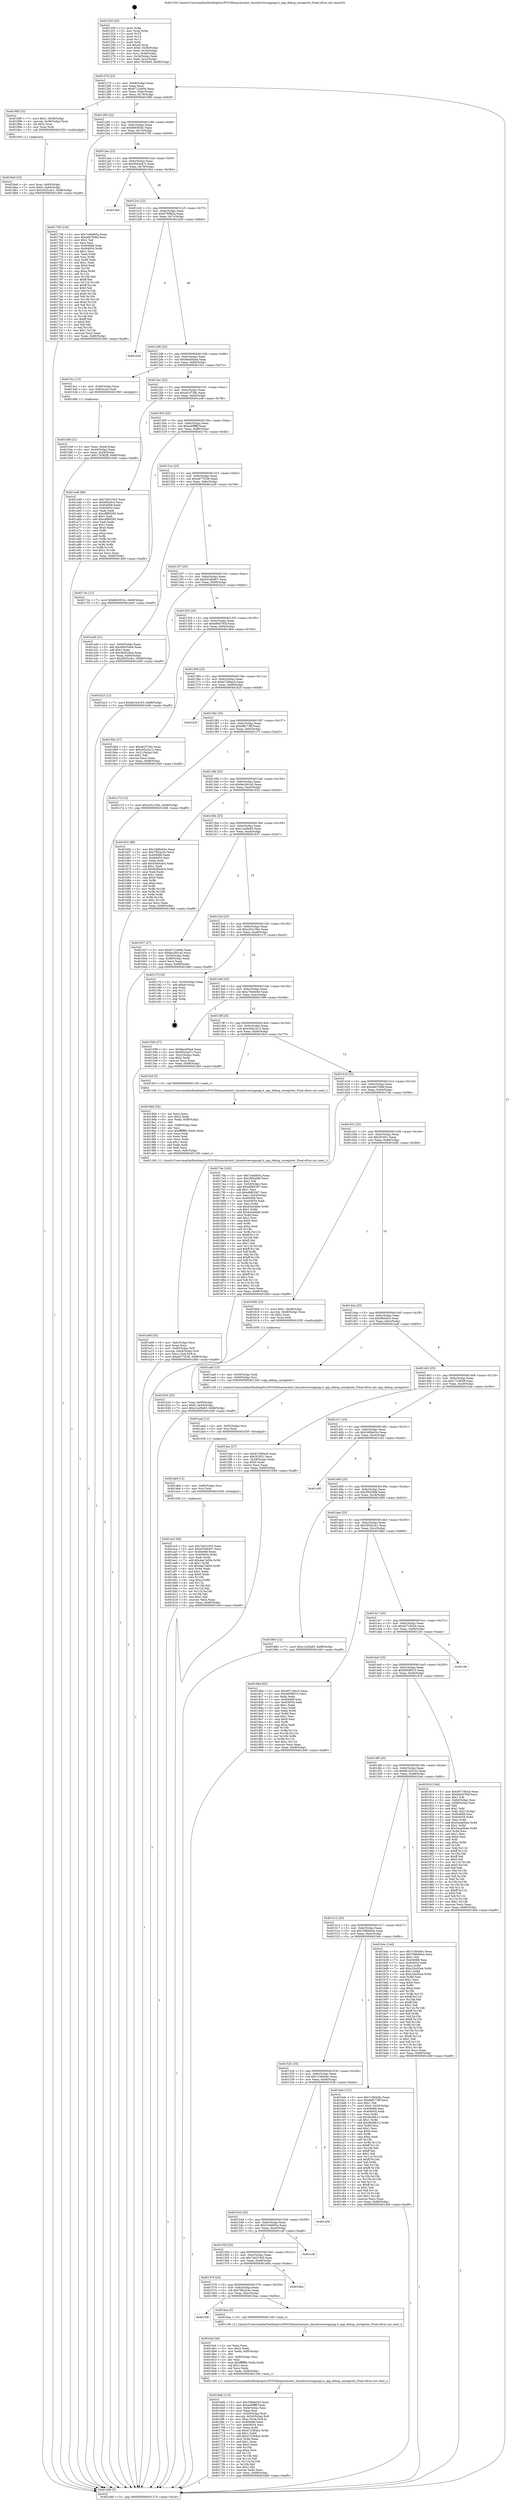 digraph "0x401250" {
  label = "0x401250 (/mnt/c/Users/mathe/Desktop/tcc/POCII/binaries/extr_linuxdriversoppopp.h_opp_debug_unregister_Final-ollvm.out::main(0))"
  labelloc = "t"
  node[shape=record]

  Entry [label="",width=0.3,height=0.3,shape=circle,fillcolor=black,style=filled]
  "0x40127d" [label="{
     0x40127d [23]\l
     | [instrs]\l
     &nbsp;&nbsp;0x40127d \<+3\>: mov -0x68(%rbp),%eax\l
     &nbsp;&nbsp;0x401280 \<+2\>: mov %eax,%ecx\l
     &nbsp;&nbsp;0x401282 \<+6\>: sub $0x8712e90b,%ecx\l
     &nbsp;&nbsp;0x401288 \<+3\>: mov %eax,-0x6c(%rbp)\l
     &nbsp;&nbsp;0x40128b \<+3\>: mov %ecx,-0x70(%rbp)\l
     &nbsp;&nbsp;0x40128e \<+6\>: je 000000000040188f \<main+0x63f\>\l
  }"]
  "0x40188f" [label="{
     0x40188f [23]\l
     | [instrs]\l
     &nbsp;&nbsp;0x40188f \<+7\>: movl $0x1,-0x58(%rbp)\l
     &nbsp;&nbsp;0x401896 \<+4\>: movslq -0x58(%rbp),%rax\l
     &nbsp;&nbsp;0x40189a \<+4\>: shl $0x2,%rax\l
     &nbsp;&nbsp;0x40189e \<+3\>: mov %rax,%rdi\l
     &nbsp;&nbsp;0x4018a1 \<+5\>: call 0000000000401050 \<malloc@plt\>\l
     | [calls]\l
     &nbsp;&nbsp;0x401050 \{1\} (unknown)\l
  }"]
  "0x401294" [label="{
     0x401294 [22]\l
     | [instrs]\l
     &nbsp;&nbsp;0x401294 \<+5\>: jmp 0000000000401299 \<main+0x49\>\l
     &nbsp;&nbsp;0x401299 \<+3\>: mov -0x6c(%rbp),%eax\l
     &nbsp;&nbsp;0x40129c \<+5\>: sub $0x8b93f16c,%eax\l
     &nbsp;&nbsp;0x4012a1 \<+3\>: mov %eax,-0x74(%rbp)\l
     &nbsp;&nbsp;0x4012a4 \<+6\>: je 0000000000401758 \<main+0x508\>\l
  }"]
  Exit [label="",width=0.3,height=0.3,shape=circle,fillcolor=black,style=filled,peripheries=2]
  "0x401758" [label="{
     0x401758 [134]\l
     | [instrs]\l
     &nbsp;&nbsp;0x401758 \<+5\>: mov $0x7e44665a,%eax\l
     &nbsp;&nbsp;0x40175d \<+5\>: mov $0xe8d70dbf,%ecx\l
     &nbsp;&nbsp;0x401762 \<+2\>: mov $0x1,%dl\l
     &nbsp;&nbsp;0x401764 \<+2\>: xor %esi,%esi\l
     &nbsp;&nbsp;0x401766 \<+7\>: mov 0x404068,%edi\l
     &nbsp;&nbsp;0x40176d \<+8\>: mov 0x404054,%r8d\l
     &nbsp;&nbsp;0x401775 \<+3\>: sub $0x1,%esi\l
     &nbsp;&nbsp;0x401778 \<+3\>: mov %edi,%r9d\l
     &nbsp;&nbsp;0x40177b \<+3\>: add %esi,%r9d\l
     &nbsp;&nbsp;0x40177e \<+4\>: imul %r9d,%edi\l
     &nbsp;&nbsp;0x401782 \<+3\>: and $0x1,%edi\l
     &nbsp;&nbsp;0x401785 \<+3\>: cmp $0x0,%edi\l
     &nbsp;&nbsp;0x401788 \<+4\>: sete %r10b\l
     &nbsp;&nbsp;0x40178c \<+4\>: cmp $0xa,%r8d\l
     &nbsp;&nbsp;0x401790 \<+4\>: setl %r11b\l
     &nbsp;&nbsp;0x401794 \<+3\>: mov %r10b,%bl\l
     &nbsp;&nbsp;0x401797 \<+3\>: xor $0xff,%bl\l
     &nbsp;&nbsp;0x40179a \<+3\>: mov %r11b,%r14b\l
     &nbsp;&nbsp;0x40179d \<+4\>: xor $0xff,%r14b\l
     &nbsp;&nbsp;0x4017a1 \<+3\>: xor $0x0,%dl\l
     &nbsp;&nbsp;0x4017a4 \<+3\>: mov %bl,%r15b\l
     &nbsp;&nbsp;0x4017a7 \<+4\>: and $0x0,%r15b\l
     &nbsp;&nbsp;0x4017ab \<+3\>: and %dl,%r10b\l
     &nbsp;&nbsp;0x4017ae \<+3\>: mov %r14b,%r12b\l
     &nbsp;&nbsp;0x4017b1 \<+4\>: and $0x0,%r12b\l
     &nbsp;&nbsp;0x4017b5 \<+3\>: and %dl,%r11b\l
     &nbsp;&nbsp;0x4017b8 \<+3\>: or %r10b,%r15b\l
     &nbsp;&nbsp;0x4017bb \<+3\>: or %r11b,%r12b\l
     &nbsp;&nbsp;0x4017be \<+3\>: xor %r12b,%r15b\l
     &nbsp;&nbsp;0x4017c1 \<+3\>: or %r14b,%bl\l
     &nbsp;&nbsp;0x4017c4 \<+3\>: xor $0xff,%bl\l
     &nbsp;&nbsp;0x4017c7 \<+3\>: or $0x0,%dl\l
     &nbsp;&nbsp;0x4017ca \<+2\>: and %dl,%bl\l
     &nbsp;&nbsp;0x4017cc \<+3\>: or %bl,%r15b\l
     &nbsp;&nbsp;0x4017cf \<+4\>: test $0x1,%r15b\l
     &nbsp;&nbsp;0x4017d3 \<+3\>: cmovne %ecx,%eax\l
     &nbsp;&nbsp;0x4017d6 \<+3\>: mov %eax,-0x68(%rbp)\l
     &nbsp;&nbsp;0x4017d9 \<+5\>: jmp 0000000000401d49 \<main+0xaf9\>\l
  }"]
  "0x4012aa" [label="{
     0x4012aa [22]\l
     | [instrs]\l
     &nbsp;&nbsp;0x4012aa \<+5\>: jmp 00000000004012af \<main+0x5f\>\l
     &nbsp;&nbsp;0x4012af \<+3\>: mov -0x6c(%rbp),%eax\l
     &nbsp;&nbsp;0x4012b2 \<+5\>: sub $0x95a3a47c,%eax\l
     &nbsp;&nbsp;0x4012b7 \<+3\>: mov %eax,-0x78(%rbp)\l
     &nbsp;&nbsp;0x4012ba \<+6\>: je 00000000004015b4 \<main+0x364\>\l
  }"]
  "0x401ac5" [label="{
     0x401ac5 [94]\l
     | [instrs]\l
     &nbsp;&nbsp;0x401ac5 \<+5\>: mov $0x7eb319c5,%eax\l
     &nbsp;&nbsp;0x401aca \<+5\>: mov $0xb534b467,%ecx\l
     &nbsp;&nbsp;0x401acf \<+7\>: mov 0x404068,%edx\l
     &nbsp;&nbsp;0x401ad6 \<+8\>: mov 0x404054,%r8d\l
     &nbsp;&nbsp;0x401ade \<+3\>: mov %edx,%r9d\l
     &nbsp;&nbsp;0x401ae1 \<+7\>: add $0x4ae7a65e,%r9d\l
     &nbsp;&nbsp;0x401ae8 \<+4\>: sub $0x1,%r9d\l
     &nbsp;&nbsp;0x401aec \<+7\>: sub $0x4ae7a65e,%r9d\l
     &nbsp;&nbsp;0x401af3 \<+4\>: imul %r9d,%edx\l
     &nbsp;&nbsp;0x401af7 \<+3\>: and $0x1,%edx\l
     &nbsp;&nbsp;0x401afa \<+3\>: cmp $0x0,%edx\l
     &nbsp;&nbsp;0x401afd \<+4\>: sete %r10b\l
     &nbsp;&nbsp;0x401b01 \<+4\>: cmp $0xa,%r8d\l
     &nbsp;&nbsp;0x401b05 \<+4\>: setl %r11b\l
     &nbsp;&nbsp;0x401b09 \<+3\>: mov %r10b,%bl\l
     &nbsp;&nbsp;0x401b0c \<+3\>: and %r11b,%bl\l
     &nbsp;&nbsp;0x401b0f \<+3\>: xor %r11b,%r10b\l
     &nbsp;&nbsp;0x401b12 \<+3\>: or %r10b,%bl\l
     &nbsp;&nbsp;0x401b15 \<+3\>: test $0x1,%bl\l
     &nbsp;&nbsp;0x401b18 \<+3\>: cmovne %ecx,%eax\l
     &nbsp;&nbsp;0x401b1b \<+3\>: mov %eax,-0x68(%rbp)\l
     &nbsp;&nbsp;0x401b1e \<+5\>: jmp 0000000000401d49 \<main+0xaf9\>\l
  }"]
  "0x4015b4" [label="{
     0x4015b4\l
  }", style=dashed]
  "0x4012c0" [label="{
     0x4012c0 [22]\l
     | [instrs]\l
     &nbsp;&nbsp;0x4012c0 \<+5\>: jmp 00000000004012c5 \<main+0x75\>\l
     &nbsp;&nbsp;0x4012c5 \<+3\>: mov -0x6c(%rbp),%eax\l
     &nbsp;&nbsp;0x4012c8 \<+5\>: sub $0x97f0f82a,%eax\l
     &nbsp;&nbsp;0x4012cd \<+3\>: mov %eax,-0x7c(%rbp)\l
     &nbsp;&nbsp;0x4012d0 \<+6\>: je 0000000000401b3b \<main+0x8eb\>\l
  }"]
  "0x401ab9" [label="{
     0x401ab9 [12]\l
     | [instrs]\l
     &nbsp;&nbsp;0x401ab9 \<+4\>: mov -0x60(%rbp),%rsi\l
     &nbsp;&nbsp;0x401abd \<+3\>: mov %rsi,%rdi\l
     &nbsp;&nbsp;0x401ac0 \<+5\>: call 0000000000401030 \<free@plt\>\l
     | [calls]\l
     &nbsp;&nbsp;0x401030 \{1\} (unknown)\l
  }"]
  "0x401b3b" [label="{
     0x401b3b\l
  }", style=dashed]
  "0x4012d6" [label="{
     0x4012d6 [22]\l
     | [instrs]\l
     &nbsp;&nbsp;0x4012d6 \<+5\>: jmp 00000000004012db \<main+0x8b\>\l
     &nbsp;&nbsp;0x4012db \<+3\>: mov -0x6c(%rbp),%eax\l
     &nbsp;&nbsp;0x4012de \<+5\>: sub $0x9aed5bed,%eax\l
     &nbsp;&nbsp;0x4012e3 \<+3\>: mov %eax,-0x80(%rbp)\l
     &nbsp;&nbsp;0x4012e6 \<+6\>: je 00000000004015cc \<main+0x37c\>\l
  }"]
  "0x401aad" [label="{
     0x401aad [12]\l
     | [instrs]\l
     &nbsp;&nbsp;0x401aad \<+4\>: mov -0x50(%rbp),%rsi\l
     &nbsp;&nbsp;0x401ab1 \<+3\>: mov %rsi,%rdi\l
     &nbsp;&nbsp;0x401ab4 \<+5\>: call 0000000000401030 \<free@plt\>\l
     | [calls]\l
     &nbsp;&nbsp;0x401030 \{1\} (unknown)\l
  }"]
  "0x4015cc" [label="{
     0x4015cc [13]\l
     | [instrs]\l
     &nbsp;&nbsp;0x4015cc \<+4\>: mov -0x40(%rbp),%rax\l
     &nbsp;&nbsp;0x4015d0 \<+4\>: mov 0x8(%rax),%rdi\l
     &nbsp;&nbsp;0x4015d4 \<+5\>: call 0000000000401060 \<atoi@plt\>\l
     | [calls]\l
     &nbsp;&nbsp;0x401060 \{1\} (unknown)\l
  }"]
  "0x4012ec" [label="{
     0x4012ec [25]\l
     | [instrs]\l
     &nbsp;&nbsp;0x4012ec \<+5\>: jmp 00000000004012f1 \<main+0xa1\>\l
     &nbsp;&nbsp;0x4012f1 \<+3\>: mov -0x6c(%rbp),%eax\l
     &nbsp;&nbsp;0x4012f4 \<+5\>: sub $0xa01f728c,%eax\l
     &nbsp;&nbsp;0x4012f9 \<+6\>: mov %eax,-0x84(%rbp)\l
     &nbsp;&nbsp;0x4012ff \<+6\>: je 0000000000401a48 \<main+0x7f8\>\l
  }"]
  "0x401a08" [label="{
     0x401a08 [33]\l
     | [instrs]\l
     &nbsp;&nbsp;0x401a08 \<+6\>: mov -0xfc(%rbp),%ecx\l
     &nbsp;&nbsp;0x401a0e \<+3\>: imul %eax,%ecx\l
     &nbsp;&nbsp;0x401a11 \<+4\>: mov -0x60(%rbp),%r8\l
     &nbsp;&nbsp;0x401a15 \<+4\>: movslq -0x64(%rbp),%r9\l
     &nbsp;&nbsp;0x401a19 \<+4\>: mov %ecx,(%r8,%r9,4)\l
     &nbsp;&nbsp;0x401a1d \<+7\>: movl $0xa677f236,-0x68(%rbp)\l
     &nbsp;&nbsp;0x401a24 \<+5\>: jmp 0000000000401d49 \<main+0xaf9\>\l
  }"]
  "0x401a48" [label="{
     0x401a48 [88]\l
     | [instrs]\l
     &nbsp;&nbsp;0x401a48 \<+5\>: mov $0x7eb319c5,%eax\l
     &nbsp;&nbsp;0x401a4d \<+5\>: mov $0x682efc4,%ecx\l
     &nbsp;&nbsp;0x401a52 \<+7\>: mov 0x404068,%edx\l
     &nbsp;&nbsp;0x401a59 \<+7\>: mov 0x404054,%esi\l
     &nbsp;&nbsp;0x401a60 \<+2\>: mov %edx,%edi\l
     &nbsp;&nbsp;0x401a62 \<+6\>: sub $0xc8f80285,%edi\l
     &nbsp;&nbsp;0x401a68 \<+3\>: sub $0x1,%edi\l
     &nbsp;&nbsp;0x401a6b \<+6\>: add $0xc8f80285,%edi\l
     &nbsp;&nbsp;0x401a71 \<+3\>: imul %edi,%edx\l
     &nbsp;&nbsp;0x401a74 \<+3\>: and $0x1,%edx\l
     &nbsp;&nbsp;0x401a77 \<+3\>: cmp $0x0,%edx\l
     &nbsp;&nbsp;0x401a7a \<+4\>: sete %r8b\l
     &nbsp;&nbsp;0x401a7e \<+3\>: cmp $0xa,%esi\l
     &nbsp;&nbsp;0x401a81 \<+4\>: setl %r9b\l
     &nbsp;&nbsp;0x401a85 \<+3\>: mov %r8b,%r10b\l
     &nbsp;&nbsp;0x401a88 \<+3\>: and %r9b,%r10b\l
     &nbsp;&nbsp;0x401a8b \<+3\>: xor %r9b,%r8b\l
     &nbsp;&nbsp;0x401a8e \<+3\>: or %r8b,%r10b\l
     &nbsp;&nbsp;0x401a91 \<+4\>: test $0x1,%r10b\l
     &nbsp;&nbsp;0x401a95 \<+3\>: cmovne %ecx,%eax\l
     &nbsp;&nbsp;0x401a98 \<+3\>: mov %eax,-0x68(%rbp)\l
     &nbsp;&nbsp;0x401a9b \<+5\>: jmp 0000000000401d49 \<main+0xaf9\>\l
  }"]
  "0x401305" [label="{
     0x401305 [25]\l
     | [instrs]\l
     &nbsp;&nbsp;0x401305 \<+5\>: jmp 000000000040130a \<main+0xba\>\l
     &nbsp;&nbsp;0x40130a \<+3\>: mov -0x6c(%rbp),%eax\l
     &nbsp;&nbsp;0x40130d \<+5\>: sub $0xa40fffff,%eax\l
     &nbsp;&nbsp;0x401312 \<+6\>: mov %eax,-0x88(%rbp)\l
     &nbsp;&nbsp;0x401318 \<+6\>: je 000000000040174c \<main+0x4fc\>\l
  }"]
  "0x4019d4" [label="{
     0x4019d4 [52]\l
     | [instrs]\l
     &nbsp;&nbsp;0x4019d4 \<+2\>: xor %ecx,%ecx\l
     &nbsp;&nbsp;0x4019d6 \<+5\>: mov $0x2,%edx\l
     &nbsp;&nbsp;0x4019db \<+6\>: mov %edx,-0xf8(%rbp)\l
     &nbsp;&nbsp;0x4019e1 \<+1\>: cltd\l
     &nbsp;&nbsp;0x4019e2 \<+6\>: mov -0xf8(%rbp),%esi\l
     &nbsp;&nbsp;0x4019e8 \<+2\>: idiv %esi\l
     &nbsp;&nbsp;0x4019ea \<+6\>: imul $0xfffffffe,%edx,%edx\l
     &nbsp;&nbsp;0x4019f0 \<+2\>: mov %ecx,%edi\l
     &nbsp;&nbsp;0x4019f2 \<+2\>: sub %edx,%edi\l
     &nbsp;&nbsp;0x4019f4 \<+2\>: mov %ecx,%edx\l
     &nbsp;&nbsp;0x4019f6 \<+3\>: sub $0x1,%edx\l
     &nbsp;&nbsp;0x4019f9 \<+2\>: add %edx,%edi\l
     &nbsp;&nbsp;0x4019fb \<+2\>: sub %edi,%ecx\l
     &nbsp;&nbsp;0x4019fd \<+6\>: mov %ecx,-0xfc(%rbp)\l
     &nbsp;&nbsp;0x401a03 \<+5\>: call 0000000000401160 \<next_i\>\l
     | [calls]\l
     &nbsp;&nbsp;0x401160 \{1\} (/mnt/c/Users/mathe/Desktop/tcc/POCII/binaries/extr_linuxdriversoppopp.h_opp_debug_unregister_Final-ollvm.out::next_i)\l
  }"]
  "0x40174c" [label="{
     0x40174c [12]\l
     | [instrs]\l
     &nbsp;&nbsp;0x40174c \<+7\>: movl $0x8b93f16c,-0x68(%rbp)\l
     &nbsp;&nbsp;0x401753 \<+5\>: jmp 0000000000401d49 \<main+0xaf9\>\l
  }"]
  "0x40131e" [label="{
     0x40131e [25]\l
     | [instrs]\l
     &nbsp;&nbsp;0x40131e \<+5\>: jmp 0000000000401323 \<main+0xd3\>\l
     &nbsp;&nbsp;0x401323 \<+3\>: mov -0x6c(%rbp),%eax\l
     &nbsp;&nbsp;0x401326 \<+5\>: sub $0xa677f236,%eax\l
     &nbsp;&nbsp;0x40132b \<+6\>: mov %eax,-0x8c(%rbp)\l
     &nbsp;&nbsp;0x401331 \<+6\>: je 0000000000401a29 \<main+0x7d9\>\l
  }"]
  "0x4018a6" [label="{
     0x4018a6 [23]\l
     | [instrs]\l
     &nbsp;&nbsp;0x4018a6 \<+4\>: mov %rax,-0x60(%rbp)\l
     &nbsp;&nbsp;0x4018aa \<+7\>: movl $0x0,-0x64(%rbp)\l
     &nbsp;&nbsp;0x4018b1 \<+7\>: movl $0x3925ccb1,-0x68(%rbp)\l
     &nbsp;&nbsp;0x4018b8 \<+5\>: jmp 0000000000401d49 \<main+0xaf9\>\l
  }"]
  "0x401a29" [label="{
     0x401a29 [31]\l
     | [instrs]\l
     &nbsp;&nbsp;0x401a29 \<+3\>: mov -0x64(%rbp),%eax\l
     &nbsp;&nbsp;0x401a2c \<+5\>: add $0x48452da4,%eax\l
     &nbsp;&nbsp;0x401a31 \<+3\>: add $0x1,%eax\l
     &nbsp;&nbsp;0x401a34 \<+5\>: sub $0x48452da4,%eax\l
     &nbsp;&nbsp;0x401a39 \<+3\>: mov %eax,-0x64(%rbp)\l
     &nbsp;&nbsp;0x401a3c \<+7\>: movl $0x3925ccb1,-0x68(%rbp)\l
     &nbsp;&nbsp;0x401a43 \<+5\>: jmp 0000000000401d49 \<main+0xaf9\>\l
  }"]
  "0x401337" [label="{
     0x401337 [25]\l
     | [instrs]\l
     &nbsp;&nbsp;0x401337 \<+5\>: jmp 000000000040133c \<main+0xec\>\l
     &nbsp;&nbsp;0x40133c \<+3\>: mov -0x6c(%rbp),%eax\l
     &nbsp;&nbsp;0x40133f \<+5\>: sub $0xb534b467,%eax\l
     &nbsp;&nbsp;0x401344 \<+6\>: mov %eax,-0x90(%rbp)\l
     &nbsp;&nbsp;0x40134a \<+6\>: je 0000000000401b23 \<main+0x8d3\>\l
  }"]
  "0x4016db" [label="{
     0x4016db [113]\l
     | [instrs]\l
     &nbsp;&nbsp;0x4016db \<+5\>: mov $0x2496e02e,%ecx\l
     &nbsp;&nbsp;0x4016e0 \<+5\>: mov $0xa40fffff,%edx\l
     &nbsp;&nbsp;0x4016e5 \<+6\>: mov -0xf4(%rbp),%esi\l
     &nbsp;&nbsp;0x4016eb \<+3\>: imul %eax,%esi\l
     &nbsp;&nbsp;0x4016ee \<+4\>: mov -0x50(%rbp),%rdi\l
     &nbsp;&nbsp;0x4016f2 \<+4\>: movslq -0x54(%rbp),%r8\l
     &nbsp;&nbsp;0x4016f6 \<+4\>: mov %esi,(%rdi,%r8,4)\l
     &nbsp;&nbsp;0x4016fa \<+7\>: mov 0x404068,%eax\l
     &nbsp;&nbsp;0x401701 \<+7\>: mov 0x404054,%esi\l
     &nbsp;&nbsp;0x401708 \<+3\>: mov %eax,%r9d\l
     &nbsp;&nbsp;0x40170b \<+7\>: sub $0x472384e2,%r9d\l
     &nbsp;&nbsp;0x401712 \<+4\>: sub $0x1,%r9d\l
     &nbsp;&nbsp;0x401716 \<+7\>: add $0x472384e2,%r9d\l
     &nbsp;&nbsp;0x40171d \<+4\>: imul %r9d,%eax\l
     &nbsp;&nbsp;0x401721 \<+3\>: and $0x1,%eax\l
     &nbsp;&nbsp;0x401724 \<+3\>: cmp $0x0,%eax\l
     &nbsp;&nbsp;0x401727 \<+4\>: sete %r10b\l
     &nbsp;&nbsp;0x40172b \<+3\>: cmp $0xa,%esi\l
     &nbsp;&nbsp;0x40172e \<+4\>: setl %r11b\l
     &nbsp;&nbsp;0x401732 \<+3\>: mov %r10b,%bl\l
     &nbsp;&nbsp;0x401735 \<+3\>: and %r11b,%bl\l
     &nbsp;&nbsp;0x401738 \<+3\>: xor %r11b,%r10b\l
     &nbsp;&nbsp;0x40173b \<+3\>: or %r10b,%bl\l
     &nbsp;&nbsp;0x40173e \<+3\>: test $0x1,%bl\l
     &nbsp;&nbsp;0x401741 \<+3\>: cmovne %edx,%ecx\l
     &nbsp;&nbsp;0x401744 \<+3\>: mov %ecx,-0x68(%rbp)\l
     &nbsp;&nbsp;0x401747 \<+5\>: jmp 0000000000401d49 \<main+0xaf9\>\l
  }"]
  "0x401b23" [label="{
     0x401b23 [12]\l
     | [instrs]\l
     &nbsp;&nbsp;0x401b23 \<+7\>: movl $0x6b1b4103,-0x68(%rbp)\l
     &nbsp;&nbsp;0x401b2a \<+5\>: jmp 0000000000401d49 \<main+0xaf9\>\l
  }"]
  "0x401350" [label="{
     0x401350 [25]\l
     | [instrs]\l
     &nbsp;&nbsp;0x401350 \<+5\>: jmp 0000000000401355 \<main+0x105\>\l
     &nbsp;&nbsp;0x401355 \<+3\>: mov -0x6c(%rbp),%eax\l
     &nbsp;&nbsp;0x401358 \<+5\>: sub $0xb66d793f,%eax\l
     &nbsp;&nbsp;0x40135d \<+6\>: mov %eax,-0x94(%rbp)\l
     &nbsp;&nbsp;0x401363 \<+6\>: je 00000000004019b4 \<main+0x764\>\l
  }"]
  "0x4016af" [label="{
     0x4016af [44]\l
     | [instrs]\l
     &nbsp;&nbsp;0x4016af \<+2\>: xor %ecx,%ecx\l
     &nbsp;&nbsp;0x4016b1 \<+5\>: mov $0x2,%edx\l
     &nbsp;&nbsp;0x4016b6 \<+6\>: mov %edx,-0xf0(%rbp)\l
     &nbsp;&nbsp;0x4016bc \<+1\>: cltd\l
     &nbsp;&nbsp;0x4016bd \<+6\>: mov -0xf0(%rbp),%esi\l
     &nbsp;&nbsp;0x4016c3 \<+2\>: idiv %esi\l
     &nbsp;&nbsp;0x4016c5 \<+6\>: imul $0xfffffffe,%edx,%edx\l
     &nbsp;&nbsp;0x4016cb \<+3\>: sub $0x1,%ecx\l
     &nbsp;&nbsp;0x4016ce \<+2\>: sub %ecx,%edx\l
     &nbsp;&nbsp;0x4016d0 \<+6\>: mov %edx,-0xf4(%rbp)\l
     &nbsp;&nbsp;0x4016d6 \<+5\>: call 0000000000401160 \<next_i\>\l
     | [calls]\l
     &nbsp;&nbsp;0x401160 \{1\} (/mnt/c/Users/mathe/Desktop/tcc/POCII/binaries/extr_linuxdriversoppopp.h_opp_debug_unregister_Final-ollvm.out::next_i)\l
  }"]
  "0x4019b4" [label="{
     0x4019b4 [27]\l
     | [instrs]\l
     &nbsp;&nbsp;0x4019b4 \<+5\>: mov $0xa01f728c,%eax\l
     &nbsp;&nbsp;0x4019b9 \<+5\>: mov $0xc95a1b12,%ecx\l
     &nbsp;&nbsp;0x4019be \<+3\>: mov -0x21(%rbp),%dl\l
     &nbsp;&nbsp;0x4019c1 \<+3\>: test $0x1,%dl\l
     &nbsp;&nbsp;0x4019c4 \<+3\>: cmovne %ecx,%eax\l
     &nbsp;&nbsp;0x4019c7 \<+3\>: mov %eax,-0x68(%rbp)\l
     &nbsp;&nbsp;0x4019ca \<+5\>: jmp 0000000000401d49 \<main+0xaf9\>\l
  }"]
  "0x401369" [label="{
     0x401369 [25]\l
     | [instrs]\l
     &nbsp;&nbsp;0x401369 \<+5\>: jmp 000000000040136e \<main+0x11e\>\l
     &nbsp;&nbsp;0x40136e \<+3\>: mov -0x6c(%rbp),%eax\l
     &nbsp;&nbsp;0x401371 \<+5\>: sub $0xb7289ac6,%eax\l
     &nbsp;&nbsp;0x401376 \<+6\>: mov %eax,-0x98(%rbp)\l
     &nbsp;&nbsp;0x40137c \<+6\>: je 0000000000401b2f \<main+0x8df\>\l
  }"]
  "0x40158f" [label="{
     0x40158f\l
  }", style=dashed]
  "0x401b2f" [label="{
     0x401b2f\l
  }", style=dashed]
  "0x401382" [label="{
     0x401382 [25]\l
     | [instrs]\l
     &nbsp;&nbsp;0x401382 \<+5\>: jmp 0000000000401387 \<main+0x137\>\l
     &nbsp;&nbsp;0x401387 \<+3\>: mov -0x6c(%rbp),%eax\l
     &nbsp;&nbsp;0x40138a \<+5\>: sub $0xb8f173ff,%eax\l
     &nbsp;&nbsp;0x40138f \<+6\>: mov %eax,-0x9c(%rbp)\l
     &nbsp;&nbsp;0x401395 \<+6\>: je 0000000000401c73 \<main+0xa23\>\l
  }"]
  "0x4016aa" [label="{
     0x4016aa [5]\l
     | [instrs]\l
     &nbsp;&nbsp;0x4016aa \<+5\>: call 0000000000401160 \<next_i\>\l
     | [calls]\l
     &nbsp;&nbsp;0x401160 \{1\} (/mnt/c/Users/mathe/Desktop/tcc/POCII/binaries/extr_linuxdriversoppopp.h_opp_debug_unregister_Final-ollvm.out::next_i)\l
  }"]
  "0x401c73" [label="{
     0x401c73 [12]\l
     | [instrs]\l
     &nbsp;&nbsp;0x401c73 \<+7\>: movl $0xc45c156e,-0x68(%rbp)\l
     &nbsp;&nbsp;0x401c7a \<+5\>: jmp 0000000000401d49 \<main+0xaf9\>\l
  }"]
  "0x40139b" [label="{
     0x40139b [25]\l
     | [instrs]\l
     &nbsp;&nbsp;0x40139b \<+5\>: jmp 00000000004013a0 \<main+0x150\>\l
     &nbsp;&nbsp;0x4013a0 \<+3\>: mov -0x6c(%rbp),%eax\l
     &nbsp;&nbsp;0x4013a3 \<+5\>: sub $0xbe2d41a5,%eax\l
     &nbsp;&nbsp;0x4013a8 \<+6\>: mov %eax,-0xa0(%rbp)\l
     &nbsp;&nbsp;0x4013ae \<+6\>: je 0000000000401652 \<main+0x402\>\l
  }"]
  "0x401576" [label="{
     0x401576 [25]\l
     | [instrs]\l
     &nbsp;&nbsp;0x401576 \<+5\>: jmp 000000000040157b \<main+0x32b\>\l
     &nbsp;&nbsp;0x40157b \<+3\>: mov -0x6c(%rbp),%eax\l
     &nbsp;&nbsp;0x40157e \<+5\>: sub $0x7f62a24c,%eax\l
     &nbsp;&nbsp;0x401583 \<+6\>: mov %eax,-0xec(%rbp)\l
     &nbsp;&nbsp;0x401589 \<+6\>: je 00000000004016aa \<main+0x45a\>\l
  }"]
  "0x401652" [label="{
     0x401652 [88]\l
     | [instrs]\l
     &nbsp;&nbsp;0x401652 \<+5\>: mov $0x2496e02e,%eax\l
     &nbsp;&nbsp;0x401657 \<+5\>: mov $0x7f62a24c,%ecx\l
     &nbsp;&nbsp;0x40165c \<+7\>: mov 0x404068,%edx\l
     &nbsp;&nbsp;0x401663 \<+7\>: mov 0x404054,%esi\l
     &nbsp;&nbsp;0x40166a \<+2\>: mov %edx,%edi\l
     &nbsp;&nbsp;0x40166c \<+6\>: add $0x93d0cdc4,%edi\l
     &nbsp;&nbsp;0x401672 \<+3\>: sub $0x1,%edi\l
     &nbsp;&nbsp;0x401675 \<+6\>: sub $0x93d0cdc4,%edi\l
     &nbsp;&nbsp;0x40167b \<+3\>: imul %edi,%edx\l
     &nbsp;&nbsp;0x40167e \<+3\>: and $0x1,%edx\l
     &nbsp;&nbsp;0x401681 \<+3\>: cmp $0x0,%edx\l
     &nbsp;&nbsp;0x401684 \<+4\>: sete %r8b\l
     &nbsp;&nbsp;0x401688 \<+3\>: cmp $0xa,%esi\l
     &nbsp;&nbsp;0x40168b \<+4\>: setl %r9b\l
     &nbsp;&nbsp;0x40168f \<+3\>: mov %r8b,%r10b\l
     &nbsp;&nbsp;0x401692 \<+3\>: and %r9b,%r10b\l
     &nbsp;&nbsp;0x401695 \<+3\>: xor %r9b,%r8b\l
     &nbsp;&nbsp;0x401698 \<+3\>: or %r8b,%r10b\l
     &nbsp;&nbsp;0x40169b \<+4\>: test $0x1,%r10b\l
     &nbsp;&nbsp;0x40169f \<+3\>: cmovne %ecx,%eax\l
     &nbsp;&nbsp;0x4016a2 \<+3\>: mov %eax,-0x68(%rbp)\l
     &nbsp;&nbsp;0x4016a5 \<+5\>: jmp 0000000000401d49 \<main+0xaf9\>\l
  }"]
  "0x4013b4" [label="{
     0x4013b4 [25]\l
     | [instrs]\l
     &nbsp;&nbsp;0x4013b4 \<+5\>: jmp 00000000004013b9 \<main+0x169\>\l
     &nbsp;&nbsp;0x4013b9 \<+3\>: mov -0x6c(%rbp),%eax\l
     &nbsp;&nbsp;0x4013bc \<+5\>: sub $0xc1a29a83,%eax\l
     &nbsp;&nbsp;0x4013c1 \<+6\>: mov %eax,-0xa4(%rbp)\l
     &nbsp;&nbsp;0x4013c7 \<+6\>: je 0000000000401637 \<main+0x3e7\>\l
  }"]
  "0x401d0a" [label="{
     0x401d0a\l
  }", style=dashed]
  "0x401637" [label="{
     0x401637 [27]\l
     | [instrs]\l
     &nbsp;&nbsp;0x401637 \<+5\>: mov $0x8712e90b,%eax\l
     &nbsp;&nbsp;0x40163c \<+5\>: mov $0xbe2d41a5,%ecx\l
     &nbsp;&nbsp;0x401641 \<+3\>: mov -0x54(%rbp),%edx\l
     &nbsp;&nbsp;0x401644 \<+3\>: cmp -0x48(%rbp),%edx\l
     &nbsp;&nbsp;0x401647 \<+3\>: cmovl %ecx,%eax\l
     &nbsp;&nbsp;0x40164a \<+3\>: mov %eax,-0x68(%rbp)\l
     &nbsp;&nbsp;0x40164d \<+5\>: jmp 0000000000401d49 \<main+0xaf9\>\l
  }"]
  "0x4013cd" [label="{
     0x4013cd [25]\l
     | [instrs]\l
     &nbsp;&nbsp;0x4013cd \<+5\>: jmp 00000000004013d2 \<main+0x182\>\l
     &nbsp;&nbsp;0x4013d2 \<+3\>: mov -0x6c(%rbp),%eax\l
     &nbsp;&nbsp;0x4013d5 \<+5\>: sub $0xc45c156e,%eax\l
     &nbsp;&nbsp;0x4013da \<+6\>: mov %eax,-0xa8(%rbp)\l
     &nbsp;&nbsp;0x4013e0 \<+6\>: je 0000000000401c7f \<main+0xa2f\>\l
  }"]
  "0x40155d" [label="{
     0x40155d [25]\l
     | [instrs]\l
     &nbsp;&nbsp;0x40155d \<+5\>: jmp 0000000000401562 \<main+0x312\>\l
     &nbsp;&nbsp;0x401562 \<+3\>: mov -0x6c(%rbp),%eax\l
     &nbsp;&nbsp;0x401565 \<+5\>: sub $0x7eb319c5,%eax\l
     &nbsp;&nbsp;0x40156a \<+6\>: mov %eax,-0xe8(%rbp)\l
     &nbsp;&nbsp;0x401570 \<+6\>: je 0000000000401d0a \<main+0xaba\>\l
  }"]
  "0x401c7f" [label="{
     0x401c7f [19]\l
     | [instrs]\l
     &nbsp;&nbsp;0x401c7f \<+3\>: mov -0x30(%rbp),%eax\l
     &nbsp;&nbsp;0x401c82 \<+7\>: add $0xe0,%rsp\l
     &nbsp;&nbsp;0x401c89 \<+1\>: pop %rbx\l
     &nbsp;&nbsp;0x401c8a \<+2\>: pop %r12\l
     &nbsp;&nbsp;0x401c8c \<+2\>: pop %r14\l
     &nbsp;&nbsp;0x401c8e \<+2\>: pop %r15\l
     &nbsp;&nbsp;0x401c90 \<+1\>: pop %rbp\l
     &nbsp;&nbsp;0x401c91 \<+1\>: ret\l
  }"]
  "0x4013e6" [label="{
     0x4013e6 [25]\l
     | [instrs]\l
     &nbsp;&nbsp;0x4013e6 \<+5\>: jmp 00000000004013eb \<main+0x19b\>\l
     &nbsp;&nbsp;0x4013eb \<+3\>: mov -0x6c(%rbp),%eax\l
     &nbsp;&nbsp;0x4013ee \<+5\>: sub $0xc79c0d40,%eax\l
     &nbsp;&nbsp;0x4013f3 \<+6\>: mov %eax,-0xac(%rbp)\l
     &nbsp;&nbsp;0x4013f9 \<+6\>: je 0000000000401599 \<main+0x349\>\l
  }"]
  "0x401cdf" [label="{
     0x401cdf\l
  }", style=dashed]
  "0x401599" [label="{
     0x401599 [27]\l
     | [instrs]\l
     &nbsp;&nbsp;0x401599 \<+5\>: mov $0x9aed5bed,%eax\l
     &nbsp;&nbsp;0x40159e \<+5\>: mov $0x95a3a47c,%ecx\l
     &nbsp;&nbsp;0x4015a3 \<+3\>: mov -0x2c(%rbp),%edx\l
     &nbsp;&nbsp;0x4015a6 \<+3\>: cmp $0x2,%edx\l
     &nbsp;&nbsp;0x4015a9 \<+3\>: cmovne %ecx,%eax\l
     &nbsp;&nbsp;0x4015ac \<+3\>: mov %eax,-0x68(%rbp)\l
     &nbsp;&nbsp;0x4015af \<+5\>: jmp 0000000000401d49 \<main+0xaf9\>\l
  }"]
  "0x4013ff" [label="{
     0x4013ff [25]\l
     | [instrs]\l
     &nbsp;&nbsp;0x4013ff \<+5\>: jmp 0000000000401404 \<main+0x1b4\>\l
     &nbsp;&nbsp;0x401404 \<+3\>: mov -0x6c(%rbp),%eax\l
     &nbsp;&nbsp;0x401407 \<+5\>: sub $0xc95a1b12,%eax\l
     &nbsp;&nbsp;0x40140c \<+6\>: mov %eax,-0xb0(%rbp)\l
     &nbsp;&nbsp;0x401412 \<+6\>: je 00000000004019cf \<main+0x77f\>\l
  }"]
  "0x401d49" [label="{
     0x401d49 [5]\l
     | [instrs]\l
     &nbsp;&nbsp;0x401d49 \<+5\>: jmp 000000000040127d \<main+0x2d\>\l
  }"]
  "0x401250" [label="{
     0x401250 [45]\l
     | [instrs]\l
     &nbsp;&nbsp;0x401250 \<+1\>: push %rbp\l
     &nbsp;&nbsp;0x401251 \<+3\>: mov %rsp,%rbp\l
     &nbsp;&nbsp;0x401254 \<+2\>: push %r15\l
     &nbsp;&nbsp;0x401256 \<+2\>: push %r14\l
     &nbsp;&nbsp;0x401258 \<+2\>: push %r12\l
     &nbsp;&nbsp;0x40125a \<+1\>: push %rbx\l
     &nbsp;&nbsp;0x40125b \<+7\>: sub $0xe0,%rsp\l
     &nbsp;&nbsp;0x401262 \<+7\>: movl $0x0,-0x30(%rbp)\l
     &nbsp;&nbsp;0x401269 \<+3\>: mov %edi,-0x34(%rbp)\l
     &nbsp;&nbsp;0x40126c \<+4\>: mov %rsi,-0x40(%rbp)\l
     &nbsp;&nbsp;0x401270 \<+3\>: mov -0x34(%rbp),%edi\l
     &nbsp;&nbsp;0x401273 \<+3\>: mov %edi,-0x2c(%rbp)\l
     &nbsp;&nbsp;0x401276 \<+7\>: movl $0xc79c0d40,-0x68(%rbp)\l
  }"]
  "0x4015d9" [label="{
     0x4015d9 [21]\l
     | [instrs]\l
     &nbsp;&nbsp;0x4015d9 \<+3\>: mov %eax,-0x44(%rbp)\l
     &nbsp;&nbsp;0x4015dc \<+3\>: mov -0x44(%rbp),%eax\l
     &nbsp;&nbsp;0x4015df \<+3\>: mov %eax,-0x28(%rbp)\l
     &nbsp;&nbsp;0x4015e2 \<+7\>: movl $0x174382ff,-0x68(%rbp)\l
     &nbsp;&nbsp;0x4015e9 \<+5\>: jmp 0000000000401d49 \<main+0xaf9\>\l
  }"]
  "0x401544" [label="{
     0x401544 [25]\l
     | [instrs]\l
     &nbsp;&nbsp;0x401544 \<+5\>: jmp 0000000000401549 \<main+0x2f9\>\l
     &nbsp;&nbsp;0x401549 \<+3\>: mov -0x6c(%rbp),%eax\l
     &nbsp;&nbsp;0x40154c \<+5\>: sub $0x7e44665a,%eax\l
     &nbsp;&nbsp;0x401551 \<+6\>: mov %eax,-0xe4(%rbp)\l
     &nbsp;&nbsp;0x401557 \<+6\>: je 0000000000401cdf \<main+0xa8f\>\l
  }"]
  "0x4019cf" [label="{
     0x4019cf [5]\l
     | [instrs]\l
     &nbsp;&nbsp;0x4019cf \<+5\>: call 0000000000401160 \<next_i\>\l
     | [calls]\l
     &nbsp;&nbsp;0x401160 \{1\} (/mnt/c/Users/mathe/Desktop/tcc/POCII/binaries/extr_linuxdriversoppopp.h_opp_debug_unregister_Final-ollvm.out::next_i)\l
  }"]
  "0x401418" [label="{
     0x401418 [25]\l
     | [instrs]\l
     &nbsp;&nbsp;0x401418 \<+5\>: jmp 000000000040141d \<main+0x1cd\>\l
     &nbsp;&nbsp;0x40141d \<+3\>: mov -0x6c(%rbp),%eax\l
     &nbsp;&nbsp;0x401420 \<+5\>: sub $0xe8d70dbf,%eax\l
     &nbsp;&nbsp;0x401425 \<+6\>: mov %eax,-0xb4(%rbp)\l
     &nbsp;&nbsp;0x40142b \<+6\>: je 00000000004017de \<main+0x58e\>\l
  }"]
  "0x401d3b" [label="{
     0x401d3b\l
  }", style=dashed]
  "0x4017de" [label="{
     0x4017de [165]\l
     | [instrs]\l
     &nbsp;&nbsp;0x4017de \<+5\>: mov $0x7e44665a,%eax\l
     &nbsp;&nbsp;0x4017e3 \<+5\>: mov $0x2f0b2fd6,%ecx\l
     &nbsp;&nbsp;0x4017e8 \<+2\>: mov $0x1,%dl\l
     &nbsp;&nbsp;0x4017ea \<+3\>: mov -0x54(%rbp),%esi\l
     &nbsp;&nbsp;0x4017ed \<+6\>: add $0xe6f85367,%esi\l
     &nbsp;&nbsp;0x4017f3 \<+3\>: add $0x1,%esi\l
     &nbsp;&nbsp;0x4017f6 \<+6\>: sub $0xe6f85367,%esi\l
     &nbsp;&nbsp;0x4017fc \<+3\>: mov %esi,-0x54(%rbp)\l
     &nbsp;&nbsp;0x4017ff \<+7\>: mov 0x404068,%esi\l
     &nbsp;&nbsp;0x401806 \<+7\>: mov 0x404054,%edi\l
     &nbsp;&nbsp;0x40180d \<+3\>: mov %esi,%r8d\l
     &nbsp;&nbsp;0x401810 \<+7\>: sub $0x43a44bfe,%r8d\l
     &nbsp;&nbsp;0x401817 \<+4\>: sub $0x1,%r8d\l
     &nbsp;&nbsp;0x40181b \<+7\>: add $0x43a44bfe,%r8d\l
     &nbsp;&nbsp;0x401822 \<+4\>: imul %r8d,%esi\l
     &nbsp;&nbsp;0x401826 \<+3\>: and $0x1,%esi\l
     &nbsp;&nbsp;0x401829 \<+3\>: cmp $0x0,%esi\l
     &nbsp;&nbsp;0x40182c \<+4\>: sete %r9b\l
     &nbsp;&nbsp;0x401830 \<+3\>: cmp $0xa,%edi\l
     &nbsp;&nbsp;0x401833 \<+4\>: setl %r10b\l
     &nbsp;&nbsp;0x401837 \<+3\>: mov %r9b,%r11b\l
     &nbsp;&nbsp;0x40183a \<+4\>: xor $0xff,%r11b\l
     &nbsp;&nbsp;0x40183e \<+3\>: mov %r10b,%bl\l
     &nbsp;&nbsp;0x401841 \<+3\>: xor $0xff,%bl\l
     &nbsp;&nbsp;0x401844 \<+3\>: xor $0x1,%dl\l
     &nbsp;&nbsp;0x401847 \<+3\>: mov %r11b,%r14b\l
     &nbsp;&nbsp;0x40184a \<+4\>: and $0xff,%r14b\l
     &nbsp;&nbsp;0x40184e \<+3\>: and %dl,%r9b\l
     &nbsp;&nbsp;0x401851 \<+3\>: mov %bl,%r15b\l
     &nbsp;&nbsp;0x401854 \<+4\>: and $0xff,%r15b\l
     &nbsp;&nbsp;0x401858 \<+3\>: and %dl,%r10b\l
     &nbsp;&nbsp;0x40185b \<+3\>: or %r9b,%r14b\l
     &nbsp;&nbsp;0x40185e \<+3\>: or %r10b,%r15b\l
     &nbsp;&nbsp;0x401861 \<+3\>: xor %r15b,%r14b\l
     &nbsp;&nbsp;0x401864 \<+3\>: or %bl,%r11b\l
     &nbsp;&nbsp;0x401867 \<+4\>: xor $0xff,%r11b\l
     &nbsp;&nbsp;0x40186b \<+3\>: or $0x1,%dl\l
     &nbsp;&nbsp;0x40186e \<+3\>: and %dl,%r11b\l
     &nbsp;&nbsp;0x401871 \<+3\>: or %r11b,%r14b\l
     &nbsp;&nbsp;0x401874 \<+4\>: test $0x1,%r14b\l
     &nbsp;&nbsp;0x401878 \<+3\>: cmovne %ecx,%eax\l
     &nbsp;&nbsp;0x40187b \<+3\>: mov %eax,-0x68(%rbp)\l
     &nbsp;&nbsp;0x40187e \<+5\>: jmp 0000000000401d49 \<main+0xaf9\>\l
  }"]
  "0x401431" [label="{
     0x401431 [25]\l
     | [instrs]\l
     &nbsp;&nbsp;0x401431 \<+5\>: jmp 0000000000401436 \<main+0x1e6\>\l
     &nbsp;&nbsp;0x401436 \<+3\>: mov -0x6c(%rbp),%eax\l
     &nbsp;&nbsp;0x401439 \<+5\>: sub $0x3f1851,%eax\l
     &nbsp;&nbsp;0x40143e \<+6\>: mov %eax,-0xb8(%rbp)\l
     &nbsp;&nbsp;0x401444 \<+6\>: je 0000000000401609 \<main+0x3b9\>\l
  }"]
  "0x40152b" [label="{
     0x40152b [25]\l
     | [instrs]\l
     &nbsp;&nbsp;0x40152b \<+5\>: jmp 0000000000401530 \<main+0x2e0\>\l
     &nbsp;&nbsp;0x401530 \<+3\>: mov -0x6c(%rbp),%eax\l
     &nbsp;&nbsp;0x401533 \<+5\>: sub $0x7c364d4c,%eax\l
     &nbsp;&nbsp;0x401538 \<+6\>: mov %eax,-0xe0(%rbp)\l
     &nbsp;&nbsp;0x40153e \<+6\>: je 0000000000401d3b \<main+0xaeb\>\l
  }"]
  "0x401609" [label="{
     0x401609 [23]\l
     | [instrs]\l
     &nbsp;&nbsp;0x401609 \<+7\>: movl $0x1,-0x48(%rbp)\l
     &nbsp;&nbsp;0x401610 \<+4\>: movslq -0x48(%rbp),%rax\l
     &nbsp;&nbsp;0x401614 \<+4\>: shl $0x2,%rax\l
     &nbsp;&nbsp;0x401618 \<+3\>: mov %rax,%rdi\l
     &nbsp;&nbsp;0x40161b \<+5\>: call 0000000000401050 \<malloc@plt\>\l
     | [calls]\l
     &nbsp;&nbsp;0x401050 \{1\} (unknown)\l
  }"]
  "0x40144a" [label="{
     0x40144a [25]\l
     | [instrs]\l
     &nbsp;&nbsp;0x40144a \<+5\>: jmp 000000000040144f \<main+0x1ff\>\l
     &nbsp;&nbsp;0x40144f \<+3\>: mov -0x6c(%rbp),%eax\l
     &nbsp;&nbsp;0x401452 \<+5\>: sub $0x682efc4,%eax\l
     &nbsp;&nbsp;0x401457 \<+6\>: mov %eax,-0xbc(%rbp)\l
     &nbsp;&nbsp;0x40145d \<+6\>: je 0000000000401aa0 \<main+0x850\>\l
  }"]
  "0x401bdc" [label="{
     0x401bdc [151]\l
     | [instrs]\l
     &nbsp;&nbsp;0x401bdc \<+5\>: mov $0x7c364d4c,%eax\l
     &nbsp;&nbsp;0x401be1 \<+5\>: mov $0xb8f173ff,%ecx\l
     &nbsp;&nbsp;0x401be6 \<+2\>: mov $0x1,%dl\l
     &nbsp;&nbsp;0x401be8 \<+7\>: movl $0x0,-0x30(%rbp)\l
     &nbsp;&nbsp;0x401bef \<+7\>: mov 0x404068,%esi\l
     &nbsp;&nbsp;0x401bf6 \<+7\>: mov 0x404054,%edi\l
     &nbsp;&nbsp;0x401bfd \<+3\>: mov %esi,%r8d\l
     &nbsp;&nbsp;0x401c00 \<+7\>: sub $0x4bddfc12,%r8d\l
     &nbsp;&nbsp;0x401c07 \<+4\>: sub $0x1,%r8d\l
     &nbsp;&nbsp;0x401c0b \<+7\>: add $0x4bddfc12,%r8d\l
     &nbsp;&nbsp;0x401c12 \<+4\>: imul %r8d,%esi\l
     &nbsp;&nbsp;0x401c16 \<+3\>: and $0x1,%esi\l
     &nbsp;&nbsp;0x401c19 \<+3\>: cmp $0x0,%esi\l
     &nbsp;&nbsp;0x401c1c \<+4\>: sete %r9b\l
     &nbsp;&nbsp;0x401c20 \<+3\>: cmp $0xa,%edi\l
     &nbsp;&nbsp;0x401c23 \<+4\>: setl %r10b\l
     &nbsp;&nbsp;0x401c27 \<+3\>: mov %r9b,%r11b\l
     &nbsp;&nbsp;0x401c2a \<+4\>: xor $0xff,%r11b\l
     &nbsp;&nbsp;0x401c2e \<+3\>: mov %r10b,%bl\l
     &nbsp;&nbsp;0x401c31 \<+3\>: xor $0xff,%bl\l
     &nbsp;&nbsp;0x401c34 \<+3\>: xor $0x1,%dl\l
     &nbsp;&nbsp;0x401c37 \<+3\>: mov %r11b,%r14b\l
     &nbsp;&nbsp;0x401c3a \<+4\>: and $0xff,%r14b\l
     &nbsp;&nbsp;0x401c3e \<+3\>: and %dl,%r9b\l
     &nbsp;&nbsp;0x401c41 \<+3\>: mov %bl,%r15b\l
     &nbsp;&nbsp;0x401c44 \<+4\>: and $0xff,%r15b\l
     &nbsp;&nbsp;0x401c48 \<+3\>: and %dl,%r10b\l
     &nbsp;&nbsp;0x401c4b \<+3\>: or %r9b,%r14b\l
     &nbsp;&nbsp;0x401c4e \<+3\>: or %r10b,%r15b\l
     &nbsp;&nbsp;0x401c51 \<+3\>: xor %r15b,%r14b\l
     &nbsp;&nbsp;0x401c54 \<+3\>: or %bl,%r11b\l
     &nbsp;&nbsp;0x401c57 \<+4\>: xor $0xff,%r11b\l
     &nbsp;&nbsp;0x401c5b \<+3\>: or $0x1,%dl\l
     &nbsp;&nbsp;0x401c5e \<+3\>: and %dl,%r11b\l
     &nbsp;&nbsp;0x401c61 \<+3\>: or %r11b,%r14b\l
     &nbsp;&nbsp;0x401c64 \<+4\>: test $0x1,%r14b\l
     &nbsp;&nbsp;0x401c68 \<+3\>: cmovne %ecx,%eax\l
     &nbsp;&nbsp;0x401c6b \<+3\>: mov %eax,-0x68(%rbp)\l
     &nbsp;&nbsp;0x401c6e \<+5\>: jmp 0000000000401d49 \<main+0xaf9\>\l
  }"]
  "0x401aa0" [label="{
     0x401aa0 [13]\l
     | [instrs]\l
     &nbsp;&nbsp;0x401aa0 \<+4\>: mov -0x50(%rbp),%rdi\l
     &nbsp;&nbsp;0x401aa4 \<+4\>: mov -0x60(%rbp),%rsi\l
     &nbsp;&nbsp;0x401aa8 \<+5\>: call 0000000000401240 \<opp_debug_unregister\>\l
     | [calls]\l
     &nbsp;&nbsp;0x401240 \{1\} (/mnt/c/Users/mathe/Desktop/tcc/POCII/binaries/extr_linuxdriversoppopp.h_opp_debug_unregister_Final-ollvm.out::opp_debug_unregister)\l
  }"]
  "0x401463" [label="{
     0x401463 [25]\l
     | [instrs]\l
     &nbsp;&nbsp;0x401463 \<+5\>: jmp 0000000000401468 \<main+0x218\>\l
     &nbsp;&nbsp;0x401468 \<+3\>: mov -0x6c(%rbp),%eax\l
     &nbsp;&nbsp;0x40146b \<+5\>: sub $0x174382ff,%eax\l
     &nbsp;&nbsp;0x401470 \<+6\>: mov %eax,-0xc0(%rbp)\l
     &nbsp;&nbsp;0x401476 \<+6\>: je 00000000004015ee \<main+0x39e\>\l
  }"]
  "0x401512" [label="{
     0x401512 [25]\l
     | [instrs]\l
     &nbsp;&nbsp;0x401512 \<+5\>: jmp 0000000000401517 \<main+0x2c7\>\l
     &nbsp;&nbsp;0x401517 \<+3\>: mov -0x6c(%rbp),%eax\l
     &nbsp;&nbsp;0x40151a \<+5\>: sub $0x708b00a4,%eax\l
     &nbsp;&nbsp;0x40151f \<+6\>: mov %eax,-0xdc(%rbp)\l
     &nbsp;&nbsp;0x401525 \<+6\>: je 0000000000401bdc \<main+0x98c\>\l
  }"]
  "0x4015ee" [label="{
     0x4015ee [27]\l
     | [instrs]\l
     &nbsp;&nbsp;0x4015ee \<+5\>: mov $0xb7289ac6,%eax\l
     &nbsp;&nbsp;0x4015f3 \<+5\>: mov $0x3f1851,%ecx\l
     &nbsp;&nbsp;0x4015f8 \<+3\>: mov -0x28(%rbp),%edx\l
     &nbsp;&nbsp;0x4015fb \<+3\>: cmp $0x0,%edx\l
     &nbsp;&nbsp;0x4015fe \<+3\>: cmove %ecx,%eax\l
     &nbsp;&nbsp;0x401601 \<+3\>: mov %eax,-0x68(%rbp)\l
     &nbsp;&nbsp;0x401604 \<+5\>: jmp 0000000000401d49 \<main+0xaf9\>\l
  }"]
  "0x40147c" [label="{
     0x40147c [25]\l
     | [instrs]\l
     &nbsp;&nbsp;0x40147c \<+5\>: jmp 0000000000401481 \<main+0x231\>\l
     &nbsp;&nbsp;0x401481 \<+3\>: mov -0x6c(%rbp),%eax\l
     &nbsp;&nbsp;0x401484 \<+5\>: sub $0x2496e02e,%eax\l
     &nbsp;&nbsp;0x401489 \<+6\>: mov %eax,-0xc4(%rbp)\l
     &nbsp;&nbsp;0x40148f \<+6\>: je 0000000000401c92 \<main+0xa42\>\l
  }"]
  "0x401620" [label="{
     0x401620 [23]\l
     | [instrs]\l
     &nbsp;&nbsp;0x401620 \<+4\>: mov %rax,-0x50(%rbp)\l
     &nbsp;&nbsp;0x401624 \<+7\>: movl $0x0,-0x54(%rbp)\l
     &nbsp;&nbsp;0x40162b \<+7\>: movl $0xc1a29a83,-0x68(%rbp)\l
     &nbsp;&nbsp;0x401632 \<+5\>: jmp 0000000000401d49 \<main+0xaf9\>\l
  }"]
  "0x401b4c" [label="{
     0x401b4c [144]\l
     | [instrs]\l
     &nbsp;&nbsp;0x401b4c \<+5\>: mov $0x7c364d4c,%eax\l
     &nbsp;&nbsp;0x401b51 \<+5\>: mov $0x708b00a4,%ecx\l
     &nbsp;&nbsp;0x401b56 \<+2\>: mov $0x1,%dl\l
     &nbsp;&nbsp;0x401b58 \<+7\>: mov 0x404068,%esi\l
     &nbsp;&nbsp;0x401b5f \<+7\>: mov 0x404054,%edi\l
     &nbsp;&nbsp;0x401b66 \<+3\>: mov %esi,%r8d\l
     &nbsp;&nbsp;0x401b69 \<+7\>: add $0xc25a55a4,%r8d\l
     &nbsp;&nbsp;0x401b70 \<+4\>: sub $0x1,%r8d\l
     &nbsp;&nbsp;0x401b74 \<+7\>: sub $0xc25a55a4,%r8d\l
     &nbsp;&nbsp;0x401b7b \<+4\>: imul %r8d,%esi\l
     &nbsp;&nbsp;0x401b7f \<+3\>: and $0x1,%esi\l
     &nbsp;&nbsp;0x401b82 \<+3\>: cmp $0x0,%esi\l
     &nbsp;&nbsp;0x401b85 \<+4\>: sete %r9b\l
     &nbsp;&nbsp;0x401b89 \<+3\>: cmp $0xa,%edi\l
     &nbsp;&nbsp;0x401b8c \<+4\>: setl %r10b\l
     &nbsp;&nbsp;0x401b90 \<+3\>: mov %r9b,%r11b\l
     &nbsp;&nbsp;0x401b93 \<+4\>: xor $0xff,%r11b\l
     &nbsp;&nbsp;0x401b97 \<+3\>: mov %r10b,%bl\l
     &nbsp;&nbsp;0x401b9a \<+3\>: xor $0xff,%bl\l
     &nbsp;&nbsp;0x401b9d \<+3\>: xor $0x1,%dl\l
     &nbsp;&nbsp;0x401ba0 \<+3\>: mov %r11b,%r14b\l
     &nbsp;&nbsp;0x401ba3 \<+4\>: and $0xff,%r14b\l
     &nbsp;&nbsp;0x401ba7 \<+3\>: and %dl,%r9b\l
     &nbsp;&nbsp;0x401baa \<+3\>: mov %bl,%r15b\l
     &nbsp;&nbsp;0x401bad \<+4\>: and $0xff,%r15b\l
     &nbsp;&nbsp;0x401bb1 \<+3\>: and %dl,%r10b\l
     &nbsp;&nbsp;0x401bb4 \<+3\>: or %r9b,%r14b\l
     &nbsp;&nbsp;0x401bb7 \<+3\>: or %r10b,%r15b\l
     &nbsp;&nbsp;0x401bba \<+3\>: xor %r15b,%r14b\l
     &nbsp;&nbsp;0x401bbd \<+3\>: or %bl,%r11b\l
     &nbsp;&nbsp;0x401bc0 \<+4\>: xor $0xff,%r11b\l
     &nbsp;&nbsp;0x401bc4 \<+3\>: or $0x1,%dl\l
     &nbsp;&nbsp;0x401bc7 \<+3\>: and %dl,%r11b\l
     &nbsp;&nbsp;0x401bca \<+3\>: or %r11b,%r14b\l
     &nbsp;&nbsp;0x401bcd \<+4\>: test $0x1,%r14b\l
     &nbsp;&nbsp;0x401bd1 \<+3\>: cmovne %ecx,%eax\l
     &nbsp;&nbsp;0x401bd4 \<+3\>: mov %eax,-0x68(%rbp)\l
     &nbsp;&nbsp;0x401bd7 \<+5\>: jmp 0000000000401d49 \<main+0xaf9\>\l
  }"]
  "0x401c92" [label="{
     0x401c92\l
  }", style=dashed]
  "0x401495" [label="{
     0x401495 [25]\l
     | [instrs]\l
     &nbsp;&nbsp;0x401495 \<+5\>: jmp 000000000040149a \<main+0x24a\>\l
     &nbsp;&nbsp;0x40149a \<+3\>: mov -0x6c(%rbp),%eax\l
     &nbsp;&nbsp;0x40149d \<+5\>: sub $0x2f0b2fd6,%eax\l
     &nbsp;&nbsp;0x4014a2 \<+6\>: mov %eax,-0xc8(%rbp)\l
     &nbsp;&nbsp;0x4014a8 \<+6\>: je 0000000000401883 \<main+0x633\>\l
  }"]
  "0x4014f9" [label="{
     0x4014f9 [25]\l
     | [instrs]\l
     &nbsp;&nbsp;0x4014f9 \<+5\>: jmp 00000000004014fe \<main+0x2ae\>\l
     &nbsp;&nbsp;0x4014fe \<+3\>: mov -0x6c(%rbp),%eax\l
     &nbsp;&nbsp;0x401501 \<+5\>: sub $0x6b1b4103,%eax\l
     &nbsp;&nbsp;0x401506 \<+6\>: mov %eax,-0xd8(%rbp)\l
     &nbsp;&nbsp;0x40150c \<+6\>: je 0000000000401b4c \<main+0x8fc\>\l
  }"]
  "0x401883" [label="{
     0x401883 [12]\l
     | [instrs]\l
     &nbsp;&nbsp;0x401883 \<+7\>: movl $0xc1a29a83,-0x68(%rbp)\l
     &nbsp;&nbsp;0x40188a \<+5\>: jmp 0000000000401d49 \<main+0xaf9\>\l
  }"]
  "0x4014ae" [label="{
     0x4014ae [25]\l
     | [instrs]\l
     &nbsp;&nbsp;0x4014ae \<+5\>: jmp 00000000004014b3 \<main+0x263\>\l
     &nbsp;&nbsp;0x4014b3 \<+3\>: mov -0x6c(%rbp),%eax\l
     &nbsp;&nbsp;0x4014b6 \<+5\>: sub $0x3925ccb1,%eax\l
     &nbsp;&nbsp;0x4014bb \<+6\>: mov %eax,-0xcc(%rbp)\l
     &nbsp;&nbsp;0x4014c1 \<+6\>: je 00000000004018bd \<main+0x66d\>\l
  }"]
  "0x401910" [label="{
     0x401910 [164]\l
     | [instrs]\l
     &nbsp;&nbsp;0x401910 \<+5\>: mov $0x40716b24,%eax\l
     &nbsp;&nbsp;0x401915 \<+5\>: mov $0xb66d793f,%ecx\l
     &nbsp;&nbsp;0x40191a \<+2\>: mov $0x1,%dl\l
     &nbsp;&nbsp;0x40191c \<+3\>: mov -0x64(%rbp),%esi\l
     &nbsp;&nbsp;0x40191f \<+3\>: cmp -0x58(%rbp),%esi\l
     &nbsp;&nbsp;0x401922 \<+4\>: setl %dil\l
     &nbsp;&nbsp;0x401926 \<+4\>: and $0x1,%dil\l
     &nbsp;&nbsp;0x40192a \<+4\>: mov %dil,-0x21(%rbp)\l
     &nbsp;&nbsp;0x40192e \<+7\>: mov 0x404068,%esi\l
     &nbsp;&nbsp;0x401935 \<+8\>: mov 0x404054,%r8d\l
     &nbsp;&nbsp;0x40193d \<+3\>: mov %esi,%r9d\l
     &nbsp;&nbsp;0x401940 \<+7\>: add $0x5eaa0b4e,%r9d\l
     &nbsp;&nbsp;0x401947 \<+4\>: sub $0x1,%r9d\l
     &nbsp;&nbsp;0x40194b \<+7\>: sub $0x5eaa0b4e,%r9d\l
     &nbsp;&nbsp;0x401952 \<+4\>: imul %r9d,%esi\l
     &nbsp;&nbsp;0x401956 \<+3\>: and $0x1,%esi\l
     &nbsp;&nbsp;0x401959 \<+3\>: cmp $0x0,%esi\l
     &nbsp;&nbsp;0x40195c \<+4\>: sete %dil\l
     &nbsp;&nbsp;0x401960 \<+4\>: cmp $0xa,%r8d\l
     &nbsp;&nbsp;0x401964 \<+4\>: setl %r10b\l
     &nbsp;&nbsp;0x401968 \<+3\>: mov %dil,%r11b\l
     &nbsp;&nbsp;0x40196b \<+4\>: xor $0xff,%r11b\l
     &nbsp;&nbsp;0x40196f \<+3\>: mov %r10b,%bl\l
     &nbsp;&nbsp;0x401972 \<+3\>: xor $0xff,%bl\l
     &nbsp;&nbsp;0x401975 \<+3\>: xor $0x0,%dl\l
     &nbsp;&nbsp;0x401978 \<+3\>: mov %r11b,%r14b\l
     &nbsp;&nbsp;0x40197b \<+4\>: and $0x0,%r14b\l
     &nbsp;&nbsp;0x40197f \<+3\>: and %dl,%dil\l
     &nbsp;&nbsp;0x401982 \<+3\>: mov %bl,%r15b\l
     &nbsp;&nbsp;0x401985 \<+4\>: and $0x0,%r15b\l
     &nbsp;&nbsp;0x401989 \<+3\>: and %dl,%r10b\l
     &nbsp;&nbsp;0x40198c \<+3\>: or %dil,%r14b\l
     &nbsp;&nbsp;0x40198f \<+3\>: or %r10b,%r15b\l
     &nbsp;&nbsp;0x401992 \<+3\>: xor %r15b,%r14b\l
     &nbsp;&nbsp;0x401995 \<+3\>: or %bl,%r11b\l
     &nbsp;&nbsp;0x401998 \<+4\>: xor $0xff,%r11b\l
     &nbsp;&nbsp;0x40199c \<+3\>: or $0x0,%dl\l
     &nbsp;&nbsp;0x40199f \<+3\>: and %dl,%r11b\l
     &nbsp;&nbsp;0x4019a2 \<+3\>: or %r11b,%r14b\l
     &nbsp;&nbsp;0x4019a5 \<+4\>: test $0x1,%r14b\l
     &nbsp;&nbsp;0x4019a9 \<+3\>: cmovne %ecx,%eax\l
     &nbsp;&nbsp;0x4019ac \<+3\>: mov %eax,-0x68(%rbp)\l
     &nbsp;&nbsp;0x4019af \<+5\>: jmp 0000000000401d49 \<main+0xaf9\>\l
  }"]
  "0x4018bd" [label="{
     0x4018bd [83]\l
     | [instrs]\l
     &nbsp;&nbsp;0x4018bd \<+5\>: mov $0x40716b24,%eax\l
     &nbsp;&nbsp;0x4018c2 \<+5\>: mov $0x6658f315,%ecx\l
     &nbsp;&nbsp;0x4018c7 \<+2\>: xor %edx,%edx\l
     &nbsp;&nbsp;0x4018c9 \<+7\>: mov 0x404068,%esi\l
     &nbsp;&nbsp;0x4018d0 \<+7\>: mov 0x404054,%edi\l
     &nbsp;&nbsp;0x4018d7 \<+3\>: sub $0x1,%edx\l
     &nbsp;&nbsp;0x4018da \<+3\>: mov %esi,%r8d\l
     &nbsp;&nbsp;0x4018dd \<+3\>: add %edx,%r8d\l
     &nbsp;&nbsp;0x4018e0 \<+4\>: imul %r8d,%esi\l
     &nbsp;&nbsp;0x4018e4 \<+3\>: and $0x1,%esi\l
     &nbsp;&nbsp;0x4018e7 \<+3\>: cmp $0x0,%esi\l
     &nbsp;&nbsp;0x4018ea \<+4\>: sete %r9b\l
     &nbsp;&nbsp;0x4018ee \<+3\>: cmp $0xa,%edi\l
     &nbsp;&nbsp;0x4018f1 \<+4\>: setl %r10b\l
     &nbsp;&nbsp;0x4018f5 \<+3\>: mov %r9b,%r11b\l
     &nbsp;&nbsp;0x4018f8 \<+3\>: and %r10b,%r11b\l
     &nbsp;&nbsp;0x4018fb \<+3\>: xor %r10b,%r9b\l
     &nbsp;&nbsp;0x4018fe \<+3\>: or %r9b,%r11b\l
     &nbsp;&nbsp;0x401901 \<+4\>: test $0x1,%r11b\l
     &nbsp;&nbsp;0x401905 \<+3\>: cmovne %ecx,%eax\l
     &nbsp;&nbsp;0x401908 \<+3\>: mov %eax,-0x68(%rbp)\l
     &nbsp;&nbsp;0x40190b \<+5\>: jmp 0000000000401d49 \<main+0xaf9\>\l
  }"]
  "0x4014c7" [label="{
     0x4014c7 [25]\l
     | [instrs]\l
     &nbsp;&nbsp;0x4014c7 \<+5\>: jmp 00000000004014cc \<main+0x27c\>\l
     &nbsp;&nbsp;0x4014cc \<+3\>: mov -0x6c(%rbp),%eax\l
     &nbsp;&nbsp;0x4014cf \<+5\>: sub $0x40716b24,%eax\l
     &nbsp;&nbsp;0x4014d4 \<+6\>: mov %eax,-0xd0(%rbp)\l
     &nbsp;&nbsp;0x4014da \<+6\>: je 0000000000401cfe \<main+0xaae\>\l
  }"]
  "0x4014e0" [label="{
     0x4014e0 [25]\l
     | [instrs]\l
     &nbsp;&nbsp;0x4014e0 \<+5\>: jmp 00000000004014e5 \<main+0x295\>\l
     &nbsp;&nbsp;0x4014e5 \<+3\>: mov -0x6c(%rbp),%eax\l
     &nbsp;&nbsp;0x4014e8 \<+5\>: sub $0x6658f315,%eax\l
     &nbsp;&nbsp;0x4014ed \<+6\>: mov %eax,-0xd4(%rbp)\l
     &nbsp;&nbsp;0x4014f3 \<+6\>: je 0000000000401910 \<main+0x6c0\>\l
  }"]
  "0x401cfe" [label="{
     0x401cfe\l
  }", style=dashed]
  Entry -> "0x401250" [label=" 1"]
  "0x40127d" -> "0x40188f" [label=" 1"]
  "0x40127d" -> "0x401294" [label=" 27"]
  "0x401c7f" -> Exit [label=" 1"]
  "0x401294" -> "0x401758" [label=" 1"]
  "0x401294" -> "0x4012aa" [label=" 26"]
  "0x401c73" -> "0x401d49" [label=" 1"]
  "0x4012aa" -> "0x4015b4" [label=" 0"]
  "0x4012aa" -> "0x4012c0" [label=" 26"]
  "0x401bdc" -> "0x401d49" [label=" 1"]
  "0x4012c0" -> "0x401b3b" [label=" 0"]
  "0x4012c0" -> "0x4012d6" [label=" 26"]
  "0x401b4c" -> "0x401d49" [label=" 1"]
  "0x4012d6" -> "0x4015cc" [label=" 1"]
  "0x4012d6" -> "0x4012ec" [label=" 25"]
  "0x401b23" -> "0x401d49" [label=" 1"]
  "0x4012ec" -> "0x401a48" [label=" 1"]
  "0x4012ec" -> "0x401305" [label=" 24"]
  "0x401ac5" -> "0x401d49" [label=" 1"]
  "0x401305" -> "0x40174c" [label=" 1"]
  "0x401305" -> "0x40131e" [label=" 23"]
  "0x401ab9" -> "0x401ac5" [label=" 1"]
  "0x40131e" -> "0x401a29" [label=" 1"]
  "0x40131e" -> "0x401337" [label=" 22"]
  "0x401aad" -> "0x401ab9" [label=" 1"]
  "0x401337" -> "0x401b23" [label=" 1"]
  "0x401337" -> "0x401350" [label=" 21"]
  "0x401aa0" -> "0x401aad" [label=" 1"]
  "0x401350" -> "0x4019b4" [label=" 2"]
  "0x401350" -> "0x401369" [label=" 19"]
  "0x401a48" -> "0x401d49" [label=" 1"]
  "0x401369" -> "0x401b2f" [label=" 0"]
  "0x401369" -> "0x401382" [label=" 19"]
  "0x401a29" -> "0x401d49" [label=" 1"]
  "0x401382" -> "0x401c73" [label=" 1"]
  "0x401382" -> "0x40139b" [label=" 18"]
  "0x401a08" -> "0x401d49" [label=" 1"]
  "0x40139b" -> "0x401652" [label=" 1"]
  "0x40139b" -> "0x4013b4" [label=" 17"]
  "0x4019cf" -> "0x4019d4" [label=" 1"]
  "0x4013b4" -> "0x401637" [label=" 2"]
  "0x4013b4" -> "0x4013cd" [label=" 15"]
  "0x4019b4" -> "0x401d49" [label=" 2"]
  "0x4013cd" -> "0x401c7f" [label=" 1"]
  "0x4013cd" -> "0x4013e6" [label=" 14"]
  "0x4018bd" -> "0x401d49" [label=" 2"]
  "0x4013e6" -> "0x401599" [label=" 1"]
  "0x4013e6" -> "0x4013ff" [label=" 13"]
  "0x401599" -> "0x401d49" [label=" 1"]
  "0x401250" -> "0x40127d" [label=" 1"]
  "0x401d49" -> "0x40127d" [label=" 27"]
  "0x4015cc" -> "0x4015d9" [label=" 1"]
  "0x4015d9" -> "0x401d49" [label=" 1"]
  "0x4018a6" -> "0x401d49" [label=" 1"]
  "0x4013ff" -> "0x4019cf" [label=" 1"]
  "0x4013ff" -> "0x401418" [label=" 12"]
  "0x401883" -> "0x401d49" [label=" 1"]
  "0x401418" -> "0x4017de" [label=" 1"]
  "0x401418" -> "0x401431" [label=" 11"]
  "0x4017de" -> "0x401d49" [label=" 1"]
  "0x401431" -> "0x401609" [label=" 1"]
  "0x401431" -> "0x40144a" [label=" 10"]
  "0x40174c" -> "0x401d49" [label=" 1"]
  "0x40144a" -> "0x401aa0" [label=" 1"]
  "0x40144a" -> "0x401463" [label=" 9"]
  "0x4016db" -> "0x401d49" [label=" 1"]
  "0x401463" -> "0x4015ee" [label=" 1"]
  "0x401463" -> "0x40147c" [label=" 8"]
  "0x4015ee" -> "0x401d49" [label=" 1"]
  "0x401609" -> "0x401620" [label=" 1"]
  "0x401620" -> "0x401d49" [label=" 1"]
  "0x401637" -> "0x401d49" [label=" 2"]
  "0x401652" -> "0x401d49" [label=" 1"]
  "0x4016aa" -> "0x4016af" [label=" 1"]
  "0x40147c" -> "0x401c92" [label=" 0"]
  "0x40147c" -> "0x401495" [label=" 8"]
  "0x401576" -> "0x40158f" [label=" 0"]
  "0x401495" -> "0x401883" [label=" 1"]
  "0x401495" -> "0x4014ae" [label=" 7"]
  "0x4019d4" -> "0x401a08" [label=" 1"]
  "0x4014ae" -> "0x4018bd" [label=" 2"]
  "0x4014ae" -> "0x4014c7" [label=" 5"]
  "0x40155d" -> "0x401576" [label=" 1"]
  "0x4014c7" -> "0x401cfe" [label=" 0"]
  "0x4014c7" -> "0x4014e0" [label=" 5"]
  "0x40155d" -> "0x401d0a" [label=" 0"]
  "0x4014e0" -> "0x401910" [label=" 2"]
  "0x4014e0" -> "0x4014f9" [label=" 3"]
  "0x401576" -> "0x4016aa" [label=" 1"]
  "0x4014f9" -> "0x401b4c" [label=" 1"]
  "0x4014f9" -> "0x401512" [label=" 2"]
  "0x4016af" -> "0x4016db" [label=" 1"]
  "0x401512" -> "0x401bdc" [label=" 1"]
  "0x401512" -> "0x40152b" [label=" 1"]
  "0x401758" -> "0x401d49" [label=" 1"]
  "0x40152b" -> "0x401d3b" [label=" 0"]
  "0x40152b" -> "0x401544" [label=" 1"]
  "0x40188f" -> "0x4018a6" [label=" 1"]
  "0x401544" -> "0x401cdf" [label=" 0"]
  "0x401544" -> "0x40155d" [label=" 1"]
  "0x401910" -> "0x401d49" [label=" 2"]
}
